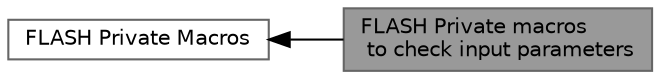 digraph "FLASH Private macros to check input parameters"
{
 // LATEX_PDF_SIZE
  bgcolor="transparent";
  edge [fontname=Helvetica,fontsize=10,labelfontname=Helvetica,labelfontsize=10];
  node [fontname=Helvetica,fontsize=10,shape=box,height=0.2,width=0.4];
  rankdir=LR;
  Node1 [id="Node000001",label="FLASH Private macros\l to check input parameters",height=0.2,width=0.4,color="gray40", fillcolor="grey60", style="filled", fontcolor="black",tooltip=" "];
  Node2 [id="Node000002",label="FLASH Private Macros",height=0.2,width=0.4,color="grey40", fillcolor="white", style="filled",URL="$group__FLASHEx__Private__Macros.html",tooltip=" "];
  Node2->Node1 [shape=plaintext, dir="back", style="solid"];
}
